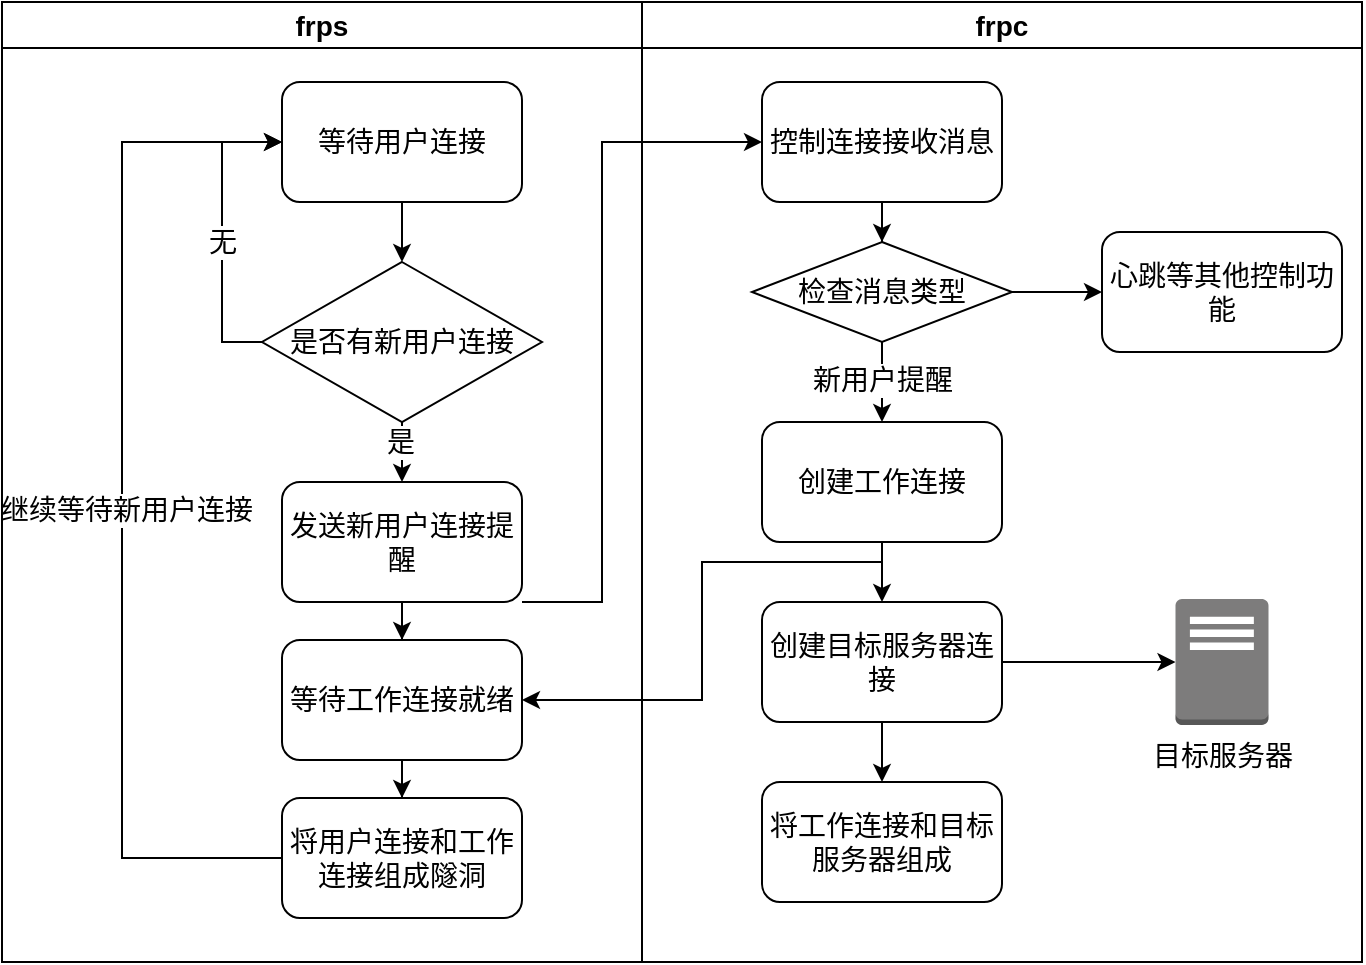 <mxfile version="22.1.7" type="device">
  <diagram name="第 1 页" id="WtV7vvTko6o-KgCSV874">
    <mxGraphModel dx="1050" dy="1726" grid="1" gridSize="10" guides="1" tooltips="1" connect="1" arrows="1" fold="1" page="1" pageScale="1" pageWidth="827" pageHeight="1169" math="0" shadow="0">
      <root>
        <mxCell id="0" />
        <mxCell id="1" parent="0" />
        <mxCell id="PDtksQpaNwXXu_F84cIf-4" style="edgeStyle=orthogonalEdgeStyle;rounded=0;orthogonalLoop=1;jettySize=auto;html=1;entryX=0;entryY=0.5;entryDx=0;entryDy=0;exitX=0;exitY=0.5;exitDx=0;exitDy=0;fontSize=14;" edge="1" parent="1" source="PDtksQpaNwXXu_F84cIf-1" target="PDtksQpaNwXXu_F84cIf-2">
          <mxGeometry relative="1" as="geometry">
            <mxPoint x="200" y="70" as="targetPoint" />
          </mxGeometry>
        </mxCell>
        <mxCell id="PDtksQpaNwXXu_F84cIf-37" value="无" style="edgeLabel;html=1;align=center;verticalAlign=middle;resizable=0;points=[];fontSize=14;" vertex="1" connectable="0" parent="PDtksQpaNwXXu_F84cIf-4">
          <mxGeometry x="0.045" y="-1" relative="1" as="geometry">
            <mxPoint x="-1" y="8" as="offset" />
          </mxGeometry>
        </mxCell>
        <mxCell id="PDtksQpaNwXXu_F84cIf-10" value="" style="edgeStyle=orthogonalEdgeStyle;rounded=0;orthogonalLoop=1;jettySize=auto;html=1;fontSize=14;" edge="1" parent="1" source="PDtksQpaNwXXu_F84cIf-1" target="PDtksQpaNwXXu_F84cIf-5">
          <mxGeometry relative="1" as="geometry" />
        </mxCell>
        <mxCell id="PDtksQpaNwXXu_F84cIf-36" value="是" style="edgeLabel;html=1;align=center;verticalAlign=middle;resizable=0;points=[];fontSize=14;" vertex="1" connectable="0" parent="PDtksQpaNwXXu_F84cIf-10">
          <mxGeometry x="-0.776" y="-2" relative="1" as="geometry">
            <mxPoint x="1" y="4" as="offset" />
          </mxGeometry>
        </mxCell>
        <mxCell id="PDtksQpaNwXXu_F84cIf-1" value="是否有新用户连接" style="rhombus;whiteSpace=wrap;html=1;fontSize=14;" vertex="1" parent="1">
          <mxGeometry x="280" y="120" width="140" height="80" as="geometry" />
        </mxCell>
        <mxCell id="PDtksQpaNwXXu_F84cIf-3" value="" style="edgeStyle=orthogonalEdgeStyle;rounded=0;orthogonalLoop=1;jettySize=auto;html=1;fontSize=14;" edge="1" parent="1" source="PDtksQpaNwXXu_F84cIf-2" target="PDtksQpaNwXXu_F84cIf-1">
          <mxGeometry relative="1" as="geometry" />
        </mxCell>
        <mxCell id="PDtksQpaNwXXu_F84cIf-2" value="等待用户连接" style="rounded=1;whiteSpace=wrap;html=1;fontSize=14;" vertex="1" parent="1">
          <mxGeometry x="290" y="30" width="120" height="60" as="geometry" />
        </mxCell>
        <mxCell id="PDtksQpaNwXXu_F84cIf-9" style="edgeStyle=orthogonalEdgeStyle;rounded=0;orthogonalLoop=1;jettySize=auto;html=1;entryX=0;entryY=0.5;entryDx=0;entryDy=0;fontSize=14;" edge="1" parent="1" source="PDtksQpaNwXXu_F84cIf-5" target="PDtksQpaNwXXu_F84cIf-6">
          <mxGeometry relative="1" as="geometry">
            <Array as="points">
              <mxPoint x="450" y="290" />
              <mxPoint x="450" y="60" />
            </Array>
          </mxGeometry>
        </mxCell>
        <mxCell id="PDtksQpaNwXXu_F84cIf-15" value="" style="edgeStyle=orthogonalEdgeStyle;rounded=0;orthogonalLoop=1;jettySize=auto;html=1;fontSize=14;" edge="1" parent="1" source="PDtksQpaNwXXu_F84cIf-5" target="PDtksQpaNwXXu_F84cIf-13">
          <mxGeometry relative="1" as="geometry" />
        </mxCell>
        <mxCell id="PDtksQpaNwXXu_F84cIf-5" value="发送新用户连接提醒" style="rounded=1;whiteSpace=wrap;html=1;fontSize=14;" vertex="1" parent="1">
          <mxGeometry x="290" y="230" width="120" height="60" as="geometry" />
        </mxCell>
        <mxCell id="PDtksQpaNwXXu_F84cIf-22" value="" style="edgeStyle=orthogonalEdgeStyle;rounded=0;orthogonalLoop=1;jettySize=auto;html=1;fontSize=14;" edge="1" parent="1" source="PDtksQpaNwXXu_F84cIf-6" target="PDtksQpaNwXXu_F84cIf-7">
          <mxGeometry relative="1" as="geometry" />
        </mxCell>
        <mxCell id="PDtksQpaNwXXu_F84cIf-6" value="控制连接接收消息" style="rounded=1;whiteSpace=wrap;html=1;fontSize=14;" vertex="1" parent="1">
          <mxGeometry x="530" y="30" width="120" height="60" as="geometry" />
        </mxCell>
        <mxCell id="PDtksQpaNwXXu_F84cIf-20" value="" style="edgeStyle=orthogonalEdgeStyle;rounded=0;orthogonalLoop=1;jettySize=auto;html=1;fontSize=14;" edge="1" parent="1" source="PDtksQpaNwXXu_F84cIf-7" target="PDtksQpaNwXXu_F84cIf-19">
          <mxGeometry relative="1" as="geometry" />
        </mxCell>
        <mxCell id="PDtksQpaNwXXu_F84cIf-21" value="" style="edgeStyle=orthogonalEdgeStyle;rounded=0;orthogonalLoop=1;jettySize=auto;html=1;fontSize=14;" edge="1" parent="1" source="PDtksQpaNwXXu_F84cIf-7" target="PDtksQpaNwXXu_F84cIf-8">
          <mxGeometry relative="1" as="geometry" />
        </mxCell>
        <mxCell id="PDtksQpaNwXXu_F84cIf-23" value="新用户提醒" style="edgeLabel;html=1;align=center;verticalAlign=middle;resizable=0;points=[];fontSize=14;" vertex="1" connectable="0" parent="PDtksQpaNwXXu_F84cIf-21">
          <mxGeometry x="-0.533" y="-3" relative="1" as="geometry">
            <mxPoint x="3" y="9" as="offset" />
          </mxGeometry>
        </mxCell>
        <mxCell id="PDtksQpaNwXXu_F84cIf-7" value="检查消息类型" style="rhombus;whiteSpace=wrap;html=1;fontSize=14;" vertex="1" parent="1">
          <mxGeometry x="525" y="110" width="130" height="50" as="geometry" />
        </mxCell>
        <mxCell id="PDtksQpaNwXXu_F84cIf-24" style="edgeStyle=orthogonalEdgeStyle;rounded=0;orthogonalLoop=1;jettySize=auto;html=1;entryX=1;entryY=0.5;entryDx=0;entryDy=0;fontSize=14;" edge="1" parent="1" source="PDtksQpaNwXXu_F84cIf-8" target="PDtksQpaNwXXu_F84cIf-13">
          <mxGeometry relative="1" as="geometry">
            <Array as="points">
              <mxPoint x="590" y="270" />
              <mxPoint x="500" y="270" />
              <mxPoint x="500" y="339" />
            </Array>
          </mxGeometry>
        </mxCell>
        <mxCell id="PDtksQpaNwXXu_F84cIf-25" value="" style="edgeStyle=orthogonalEdgeStyle;rounded=0;orthogonalLoop=1;jettySize=auto;html=1;fontSize=14;" edge="1" parent="1" source="PDtksQpaNwXXu_F84cIf-8" target="PDtksQpaNwXXu_F84cIf-11">
          <mxGeometry relative="1" as="geometry" />
        </mxCell>
        <mxCell id="PDtksQpaNwXXu_F84cIf-8" value="创建工作连接" style="rounded=1;whiteSpace=wrap;html=1;fontSize=14;" vertex="1" parent="1">
          <mxGeometry x="530" y="200" width="120" height="60" as="geometry" />
        </mxCell>
        <mxCell id="PDtksQpaNwXXu_F84cIf-26" value="" style="edgeStyle=orthogonalEdgeStyle;rounded=0;orthogonalLoop=1;jettySize=auto;html=1;fontSize=14;" edge="1" parent="1" source="PDtksQpaNwXXu_F84cIf-11" target="PDtksQpaNwXXu_F84cIf-12">
          <mxGeometry relative="1" as="geometry" />
        </mxCell>
        <mxCell id="PDtksQpaNwXXu_F84cIf-11" value="创建目标服务器连接" style="rounded=1;whiteSpace=wrap;html=1;fontSize=14;" vertex="1" parent="1">
          <mxGeometry x="530" y="290" width="120" height="60" as="geometry" />
        </mxCell>
        <mxCell id="PDtksQpaNwXXu_F84cIf-28" value="" style="edgeStyle=orthogonalEdgeStyle;rounded=0;orthogonalLoop=1;jettySize=auto;html=1;exitX=1;exitY=0.5;exitDx=0;exitDy=0;fontSize=14;" edge="1" parent="1" source="PDtksQpaNwXXu_F84cIf-11" target="PDtksQpaNwXXu_F84cIf-27">
          <mxGeometry relative="1" as="geometry" />
        </mxCell>
        <mxCell id="PDtksQpaNwXXu_F84cIf-12" value="将工作连接和目标服务器组成" style="rounded=1;whiteSpace=wrap;html=1;fontSize=14;" vertex="1" parent="1">
          <mxGeometry x="530" y="380" width="120" height="60" as="geometry" />
        </mxCell>
        <mxCell id="PDtksQpaNwXXu_F84cIf-16" value="" style="edgeStyle=orthogonalEdgeStyle;rounded=0;orthogonalLoop=1;jettySize=auto;html=1;fontSize=14;" edge="1" parent="1" source="PDtksQpaNwXXu_F84cIf-13" target="PDtksQpaNwXXu_F84cIf-14">
          <mxGeometry relative="1" as="geometry" />
        </mxCell>
        <mxCell id="PDtksQpaNwXXu_F84cIf-13" value="等待工作连接就绪" style="rounded=1;whiteSpace=wrap;html=1;fontSize=14;" vertex="1" parent="1">
          <mxGeometry x="290" y="309" width="120" height="60" as="geometry" />
        </mxCell>
        <mxCell id="PDtksQpaNwXXu_F84cIf-17" style="edgeStyle=orthogonalEdgeStyle;rounded=0;orthogonalLoop=1;jettySize=auto;html=1;entryX=0;entryY=0.5;entryDx=0;entryDy=0;exitX=0;exitY=0.5;exitDx=0;exitDy=0;fontSize=14;" edge="1" parent="1" source="PDtksQpaNwXXu_F84cIf-14" target="PDtksQpaNwXXu_F84cIf-2">
          <mxGeometry relative="1" as="geometry">
            <Array as="points">
              <mxPoint x="210" y="418" />
              <mxPoint x="210" y="60" />
            </Array>
          </mxGeometry>
        </mxCell>
        <mxCell id="PDtksQpaNwXXu_F84cIf-18" value="继续等待新用户连接" style="edgeLabel;html=1;align=center;verticalAlign=middle;resizable=0;points=[];fontSize=14;" vertex="1" connectable="0" parent="PDtksQpaNwXXu_F84cIf-17">
          <mxGeometry x="-0.02" y="-2" relative="1" as="geometry">
            <mxPoint as="offset" />
          </mxGeometry>
        </mxCell>
        <mxCell id="PDtksQpaNwXXu_F84cIf-14" value="将用户连接和工作连接组成隧洞" style="rounded=1;whiteSpace=wrap;html=1;fontSize=14;" vertex="1" parent="1">
          <mxGeometry x="290" y="388" width="120" height="60" as="geometry" />
        </mxCell>
        <mxCell id="PDtksQpaNwXXu_F84cIf-19" value="心跳等其他控制功能" style="rounded=1;whiteSpace=wrap;html=1;fontSize=14;" vertex="1" parent="1">
          <mxGeometry x="700" y="105" width="120" height="60" as="geometry" />
        </mxCell>
        <mxCell id="PDtksQpaNwXXu_F84cIf-33" value="frps" style="swimlane;whiteSpace=wrap;html=1;fontSize=14;" vertex="1" parent="1">
          <mxGeometry x="150" y="-10" width="320" height="480" as="geometry" />
        </mxCell>
        <mxCell id="PDtksQpaNwXXu_F84cIf-34" value="frpc" style="swimlane;whiteSpace=wrap;html=1;fontSize=14;" vertex="1" parent="1">
          <mxGeometry x="470" y="-10" width="360" height="480" as="geometry" />
        </mxCell>
        <mxCell id="PDtksQpaNwXXu_F84cIf-27" value="目标服务器" style="outlineConnect=0;dashed=0;verticalLabelPosition=bottom;verticalAlign=top;align=center;html=1;shape=mxgraph.aws3.traditional_server;fillColor=#7D7C7C;gradientColor=none;fontSize=14;" vertex="1" parent="PDtksQpaNwXXu_F84cIf-34">
          <mxGeometry x="266.75" y="298.5" width="46.5" height="63" as="geometry" />
        </mxCell>
      </root>
    </mxGraphModel>
  </diagram>
</mxfile>
